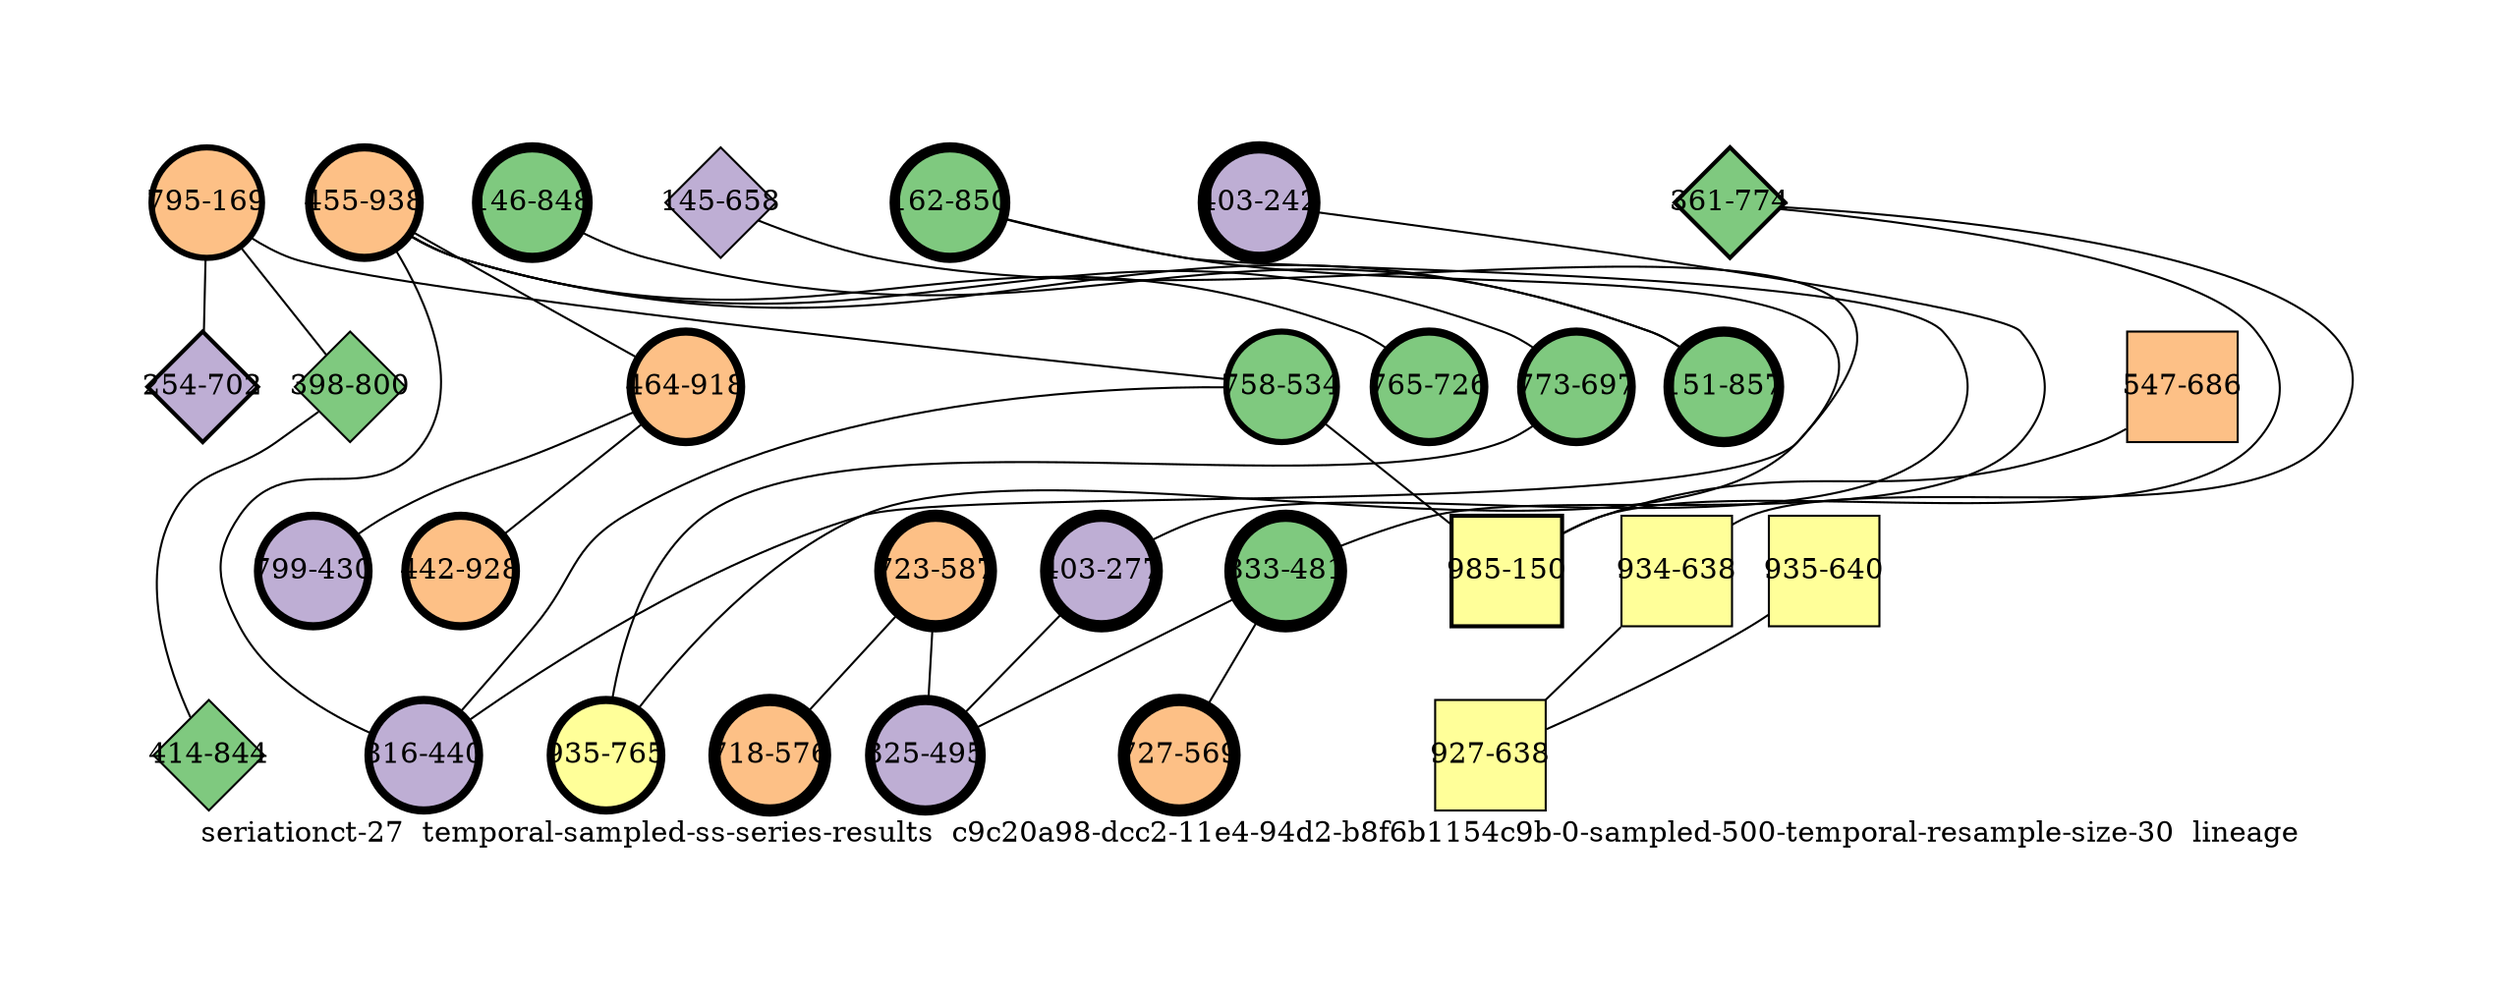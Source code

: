 strict graph "seriationct-27  temporal-sampled-ss-series-results  c9c20a98-dcc2-11e4-94d2-b8f6b1154c9b-0-sampled-500-temporal-resample-size-30  lineage" {
labelloc=b;
ratio=auto;
pad="1.0";
label="seriationct-27  temporal-sampled-ss-series-results  c9c20a98-dcc2-11e4-94d2-b8f6b1154c9b-0-sampled-500-temporal-resample-size-30  lineage";
node [width="0.75", style=filled, fixedsize=true, height="0.75", shape=circle, label=""];
0 [xCoordinate="169.0", appears_in_slice=3, yCoordinate="795.0", colorscheme=accent6, lineage_id=0, short_label="795-169", label="795-169", shape=circle, cluster_id=2, fillcolor=3, size="500.0", id=0, penwidth="3.0"];
1 [xCoordinate="774.0", appears_in_slice=2, yCoordinate="361.0", colorscheme=accent6, lineage_id=2, short_label="361-774", label="361-774", shape=diamond, cluster_id=0, fillcolor=1, size="500.0", id=1, penwidth="2.0"];
2 [xCoordinate="938.0", appears_in_slice=4, yCoordinate="455.0", colorscheme=accent6, lineage_id=0, short_label="455-938", label="455-938", shape=circle, cluster_id=2, fillcolor=3, size="500.0", id=2, penwidth="4.0"];
3 [xCoordinate="918.0", appears_in_slice=4, yCoordinate="464.0", colorscheme=accent6, lineage_id=0, short_label="464-918", label="464-918", shape=circle, cluster_id=2, fillcolor=3, size="500.0", id=3, penwidth="4.0"];
4 [xCoordinate="928.0", appears_in_slice=4, yCoordinate="442.0", colorscheme=accent6, lineage_id=0, short_label="442-928", label="442-928", shape=circle, cluster_id=2, fillcolor=3, size="500.0", id=4, penwidth="4.0"];
5 [xCoordinate="686.0", appears_in_slice=1, yCoordinate="547.0", colorscheme=accent6, lineage_id=1, short_label="547-686", label="547-686", shape=square, cluster_id=2, fillcolor=3, size="500.0", id=5, penwidth="1.0"];
6 [xCoordinate="430.0", appears_in_slice=4, yCoordinate="799.0", colorscheme=accent6, lineage_id=0, short_label="799-430", label="799-430", shape=circle, cluster_id=1, fillcolor=2, size="500.0", id=6, penwidth="4.0"];
7 [xCoordinate="638.0", appears_in_slice=1, yCoordinate="934.0", colorscheme=accent6, lineage_id=1, short_label="934-638", label="934-638", shape=square, cluster_id=3, fillcolor=4, size="500.0", id=7, penwidth="1.0"];
8 [xCoordinate="848.0", appears_in_slice=5, yCoordinate="146.0", colorscheme=accent6, lineage_id=0, short_label="146-848", label="146-848", shape=circle, cluster_id=0, fillcolor=1, size="500.0", id=8, penwidth="5.0"];
9 [xCoordinate="587.0", appears_in_slice=6, yCoordinate="723.0", colorscheme=accent6, lineage_id=0, short_label="723-587", label="723-587", shape=circle, cluster_id=2, fillcolor=3, size="500.0", id=9, penwidth="6.0"];
10 [xCoordinate="726.0", appears_in_slice=4, yCoordinate="765.0", colorscheme=accent6, lineage_id=0, short_label="765-726", label="765-726", shape=circle, cluster_id=0, fillcolor=1, size="500.0", id=10, penwidth="4.0"];
11 [xCoordinate="800.0", appears_in_slice=1, yCoordinate="398.0", colorscheme=accent6, lineage_id=2, short_label="398-800", label="398-800", shape=diamond, cluster_id=0, fillcolor=1, size="500.0", id=11, penwidth="1.0"];
12 [xCoordinate="850.0", appears_in_slice=5, yCoordinate="162.0", colorscheme=accent6, lineage_id=0, short_label="162-850", label="162-850", shape=circle, cluster_id=0, fillcolor=1, size="500.0", id=12, penwidth="5.0"];
13 [xCoordinate="576.0", appears_in_slice=6, yCoordinate="718.0", colorscheme=accent6, lineage_id=0, short_label="718-576", label="718-576", shape=circle, cluster_id=2, fillcolor=3, size="500.0", id=13, penwidth="6.0"];
14 [xCoordinate="242.0", appears_in_slice=6, yCoordinate="403.0", colorscheme=accent6, lineage_id=0, short_label="403-242", label="403-242", shape=circle, cluster_id=1, fillcolor=2, size="500.0", id=14, penwidth="6.0"];
15 [xCoordinate="534.0", appears_in_slice=3, yCoordinate="758.0", colorscheme=accent6, lineage_id=0, short_label="758-534", label="758-534", shape=circle, cluster_id=0, fillcolor=1, size="500.0", id=15, penwidth="3.0"];
16 [xCoordinate="440.0", appears_in_slice=4, yCoordinate="816.0", colorscheme=accent6, lineage_id=0, short_label="816-440", label="816-440", shape=circle, cluster_id=1, fillcolor=2, size="500.0", id=16, penwidth="4.0"];
17 [xCoordinate="697.0", appears_in_slice=4, yCoordinate="773.0", colorscheme=accent6, lineage_id=0, short_label="773-697", label="773-697", shape=circle, cluster_id=0, fillcolor=1, size="500.0", id=17, penwidth="4.0"];
18 [xCoordinate="844.0", appears_in_slice=1, yCoordinate="414.0", colorscheme=accent6, lineage_id=2, short_label="414-844", label="414-844", shape=diamond, cluster_id=0, fillcolor=1, size="500.0", id=18, penwidth="1.0"];
19 [xCoordinate="702.0", appears_in_slice=2, yCoordinate="254.0", colorscheme=accent6, lineage_id=2, short_label="254-702", label="254-702", shape=diamond, cluster_id=1, fillcolor=2, size="500.0", id=19, penwidth="2.0"];
20 [xCoordinate="658.0", appears_in_slice=1, yCoordinate="145.0", colorscheme=accent6, lineage_id=2, short_label="145-658", label="145-658", shape=diamond, cluster_id=1, fillcolor=2, size="500.0", id=20, penwidth="1.0"];
21 [xCoordinate="640.0", appears_in_slice=1, yCoordinate="935.0", colorscheme=accent6, lineage_id=1, short_label="935-640", label="935-640", shape=square, cluster_id=3, fillcolor=4, size="500.0", id=21, penwidth="1.0"];
22 [xCoordinate="150.0", appears_in_slice=2, yCoordinate="985.0", colorscheme=accent6, lineage_id=1, short_label="985-150", label="985-150", shape=square, cluster_id=3, fillcolor=4, size="500.0", id=22, penwidth="2.0"];
23 [xCoordinate="857.0", appears_in_slice=5, yCoordinate="151.0", colorscheme=accent6, lineage_id=0, short_label="151-857", label="151-857", shape=circle, cluster_id=0, fillcolor=1, size="500.0", id=23, penwidth="5.0"];
24 [xCoordinate="481.0", appears_in_slice=6, yCoordinate="833.0", colorscheme=accent6, lineage_id=0, short_label="833-481", label="833-481", shape=circle, cluster_id=0, fillcolor=1, size="500.0", id=24, penwidth="6.0"];
25 [xCoordinate="765.0", appears_in_slice=4, yCoordinate="935.0", colorscheme=accent6, lineage_id=0, short_label="935-765", label="935-765", shape=circle, cluster_id=3, fillcolor=4, size="500.0", id=25, penwidth="4.0"];
26 [xCoordinate="638.0", appears_in_slice=1, yCoordinate="927.0", colorscheme=accent6, lineage_id=1, short_label="927-638", label="927-638", shape=square, cluster_id=3, fillcolor=4, size="500.0", id=26, penwidth="1.0"];
27 [xCoordinate="569.0", appears_in_slice=6, yCoordinate="727.0", colorscheme=accent6, lineage_id=0, short_label="727-569", label="727-569", shape=circle, cluster_id=2, fillcolor=3, size="500.0", id=27, penwidth="6.0"];
28 [xCoordinate="277.0", appears_in_slice=6, yCoordinate="403.0", colorscheme=accent6, lineage_id=0, short_label="403-277", label="403-277", shape=circle, cluster_id=1, fillcolor=2, size="500.0", id=28, penwidth="6.0"];
29 [xCoordinate="495.0", appears_in_slice=5, yCoordinate="325.0", colorscheme=accent6, lineage_id=0, short_label="325-495", label="325-495", shape=circle, cluster_id=1, fillcolor=2, size="500.0", id=29, penwidth="5.0"];
0 -- 11  [inverseweight="2.03632626255", weight="0.491080441476"];
0 -- 19  [inverseweight="2.52069157905", weight="0.396716523477"];
0 -- 15  [inverseweight="2.19695870212", weight="0.455174691739"];
1 -- 22  [inverseweight="10.2062072616", weight="0.0979795897113"];
1 -- 7  [inverseweight="2.1371815209", weight="0.46790597346"];
2 -- 16  [inverseweight="3.08383569682", weight="0.324271491192"];
2 -- 17  [inverseweight="4.7479291675", weight="0.21061813787"];
2 -- 10  [inverseweight="4.1832583003", weight="0.239048112312"];
2 -- 3  [inverseweight="3.52830827267", weight="0.283421946927"];
2 -- 23  [inverseweight="2.00375454606", weight="0.49906312226"];
3 -- 4  [inverseweight="36.8604890387", weight="0.0271293199325"];
3 -- 6  [inverseweight="25.2538136138", weight="0.0395979797464"];
5 -- 22  [inverseweight="1.62476452775", weight="0.61547380123"];
7 -- 26  [inverseweight="24.3975018237", weight="0.0409878030638"];
8 -- 23  [inverseweight="8.23331152423", weight="0.121457811606"];
9 -- 29  [inverseweight="3.78896622762", weight="0.263924231551"];
9 -- 13  [inverseweight="12.3016957826", weight="0.0812896057316"];
11 -- 18  [inverseweight="25.8543844998", weight="0.0386781592116"];
12 -- 16  [inverseweight="3.35080304916", weight="0.298435922771"];
12 -- 28  [inverseweight="3.78874866475", weight="0.263939386981"];
14 -- 24  [inverseweight="52.7046276695", weight="0.018973665961"];
15 -- 16  [inverseweight="1.86626936777", weight="0.535828330718"];
15 -- 22  [inverseweight="1.57654202892", weight="0.634299613747"];
17 -- 25  [inverseweight="8.30798648445", weight="0.120366108187"];
20 -- 25  [inverseweight="1.34192530483", weight="0.745197960276"];
21 -- 26  [inverseweight="20.6901472151", weight="0.0483321838944"];
24 -- 27  [inverseweight="41.3802944301", weight="0.0241660919472"];
24 -- 29  [inverseweight="5.68255202983", weight="0.17597727126"];
28 -- 29  [inverseweight="2.86430673721", weight="0.349124619584"];
}

